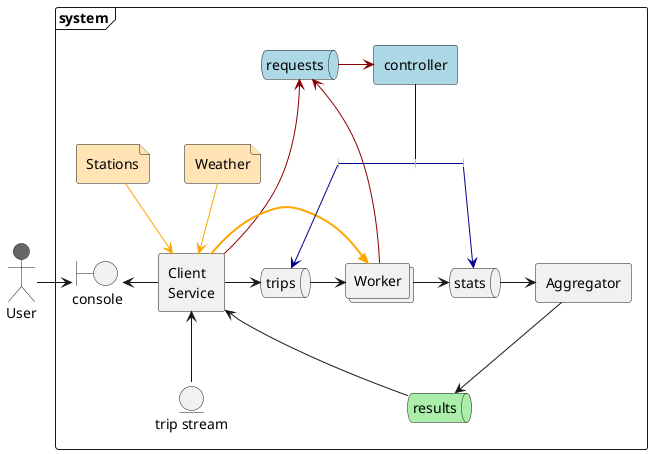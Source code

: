 @startuml

<style>
hexagon {
  BackGroundColor #00000055
  LineThickness 0
  LineColor none
}
</style>

actor User #666666

frame system  {
  agent controller #lightblue
  queue requests #lightblue
  hexagon t1 as " "
  hexagon t2 as " " 
  hexagon t3 as " "

  boundary console
  agent cs as "Client\nService"
  queue trips
  collections ew as "Worker"
  queue stats
  agent aw as "Aggregator"

  entity ts as "trip stream"
  file Weather #moccasin
  file Stations #moccasin

  queue results #aaeeaa
}

User -> console
console <- cs
cs -> trips
trips -> ew
ew -> stats
stats -> aw

aw --> results
cs <-- results

requests -> controller #darkred
requests <--- cs #darkred
requests <--- ew #darkred

ts -up-> cs
Weather --> cs #orange
Stations --> cs #orange

cs =>> ew #orange

t1 --> trips #darkblue
t3 --> stats #darkblue
t1 -ri- t2 #darkblue
t2 -ri- t3 #darkblue
controller -- t2 #darkblue

@enduml